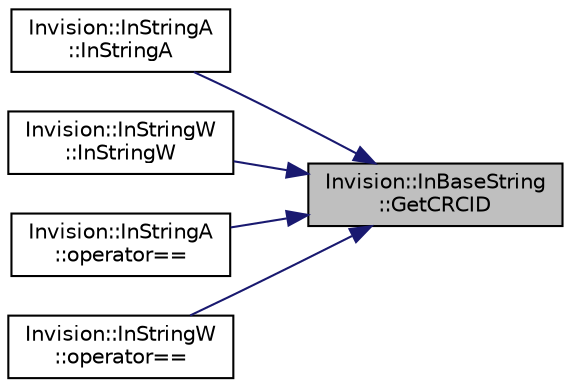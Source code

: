 digraph "Invision::InBaseString::GetCRCID"
{
 // LATEX_PDF_SIZE
  edge [fontname="Helvetica",fontsize="10",labelfontname="Helvetica",labelfontsize="10"];
  node [fontname="Helvetica",fontsize="10",shape=record];
  rankdir="RL";
  Node1 [label="Invision::InBaseString\l::GetCRCID",height=0.2,width=0.4,color="black", fillcolor="grey75", style="filled", fontcolor="black",tooltip=" "];
  Node1 -> Node2 [dir="back",color="midnightblue",fontsize="10",style="solid",fontname="Helvetica"];
  Node2 [label="Invision::InStringA\l::InStringA",height=0.2,width=0.4,color="black", fillcolor="white", style="filled",URL="$class_invision_1_1_in_string_a.html#aa2bc9573ea364d2eb0bc45103c8bdda8",tooltip=" "];
  Node1 -> Node3 [dir="back",color="midnightblue",fontsize="10",style="solid",fontname="Helvetica"];
  Node3 [label="Invision::InStringW\l::InStringW",height=0.2,width=0.4,color="black", fillcolor="white", style="filled",URL="$class_invision_1_1_in_string_w.html#aa396094e4c9ee9f2c0487140bea0c5b5",tooltip=" "];
  Node1 -> Node4 [dir="back",color="midnightblue",fontsize="10",style="solid",fontname="Helvetica"];
  Node4 [label="Invision::InStringA\l::operator==",height=0.2,width=0.4,color="black", fillcolor="white", style="filled",URL="$class_invision_1_1_in_string_a.html#a170e3a501cb20d4b55d01469638160c6",tooltip=" "];
  Node1 -> Node5 [dir="back",color="midnightblue",fontsize="10",style="solid",fontname="Helvetica"];
  Node5 [label="Invision::InStringW\l::operator==",height=0.2,width=0.4,color="black", fillcolor="white", style="filled",URL="$class_invision_1_1_in_string_w.html#a7d8d13d90b4edf7db46a3444361ffdef",tooltip=" "];
}
